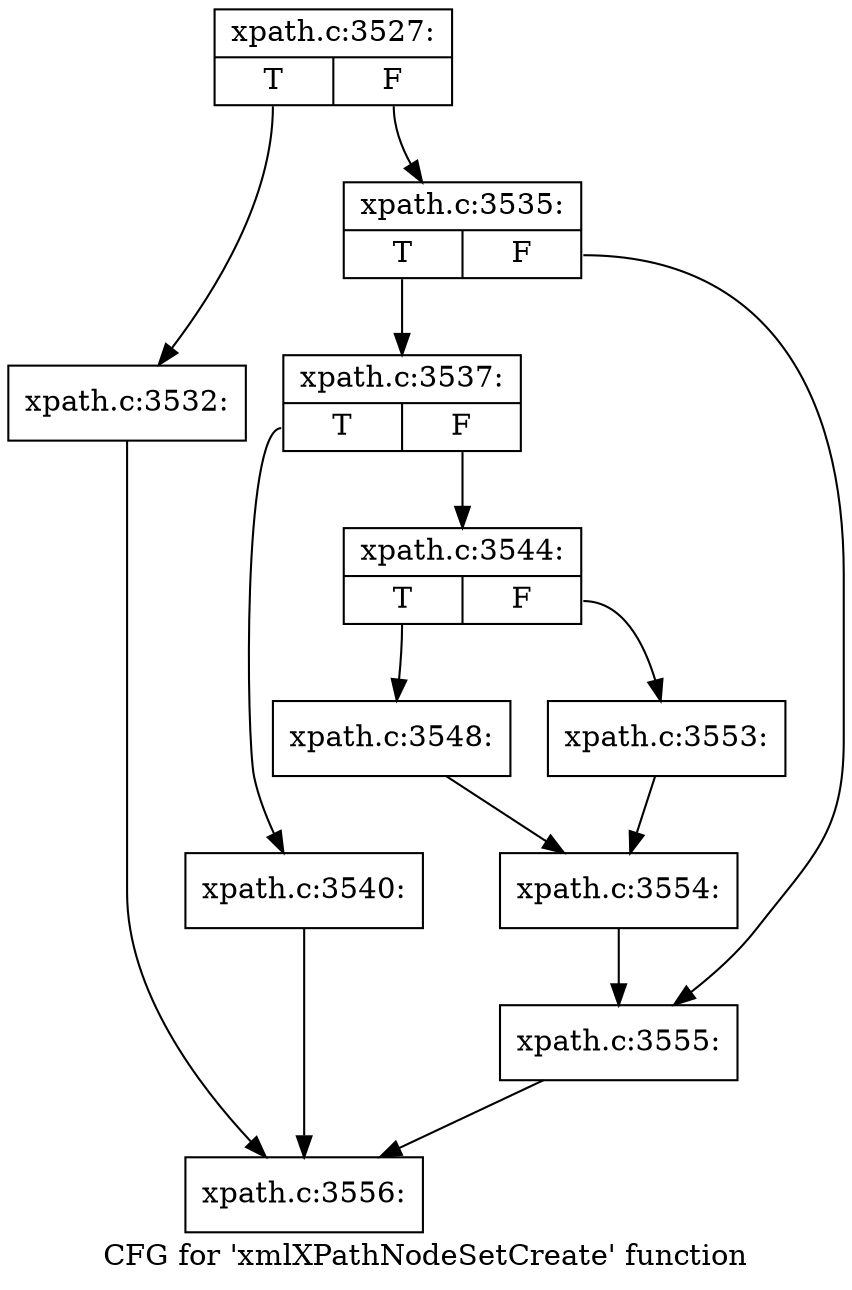 digraph "CFG for 'xmlXPathNodeSetCreate' function" {
	label="CFG for 'xmlXPathNodeSetCreate' function";

	Node0x55e6b2517a80 [shape=record,label="{xpath.c:3527:|{<s0>T|<s1>F}}"];
	Node0x55e6b2517a80:s0 -> Node0x55e6b251dad0;
	Node0x55e6b2517a80:s1 -> Node0x55e6b251db20;
	Node0x55e6b251dad0 [shape=record,label="{xpath.c:3532:}"];
	Node0x55e6b251dad0 -> Node0x55e6b2515440;
	Node0x55e6b251db20 [shape=record,label="{xpath.c:3535:|{<s0>T|<s1>F}}"];
	Node0x55e6b251db20:s0 -> Node0x55e6b251e5f0;
	Node0x55e6b251db20:s1 -> Node0x55e6b251e640;
	Node0x55e6b251e5f0 [shape=record,label="{xpath.c:3537:|{<s0>T|<s1>F}}"];
	Node0x55e6b251e5f0:s0 -> Node0x55e6b251edd0;
	Node0x55e6b251e5f0:s1 -> Node0x55e6b251ee20;
	Node0x55e6b251edd0 [shape=record,label="{xpath.c:3540:}"];
	Node0x55e6b251edd0 -> Node0x55e6b2515440;
	Node0x55e6b251ee20 [shape=record,label="{xpath.c:3544:|{<s0>T|<s1>F}}"];
	Node0x55e6b251ee20:s0 -> Node0x55e6b2520420;
	Node0x55e6b251ee20:s1 -> Node0x55e6b25204c0;
	Node0x55e6b2520420 [shape=record,label="{xpath.c:3548:}"];
	Node0x55e6b2520420 -> Node0x55e6b2520470;
	Node0x55e6b25204c0 [shape=record,label="{xpath.c:3553:}"];
	Node0x55e6b25204c0 -> Node0x55e6b2520470;
	Node0x55e6b2520470 [shape=record,label="{xpath.c:3554:}"];
	Node0x55e6b2520470 -> Node0x55e6b251e640;
	Node0x55e6b251e640 [shape=record,label="{xpath.c:3555:}"];
	Node0x55e6b251e640 -> Node0x55e6b2515440;
	Node0x55e6b2515440 [shape=record,label="{xpath.c:3556:}"];
}
